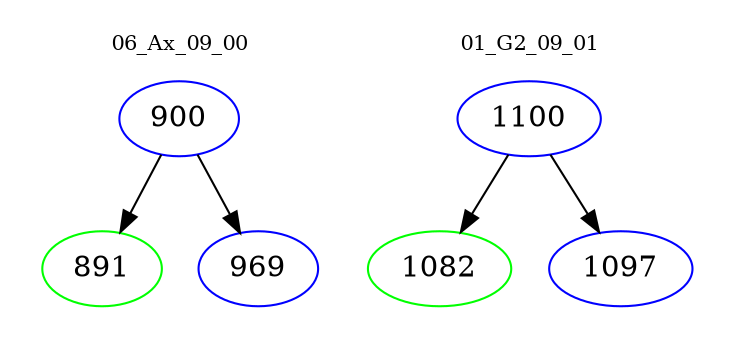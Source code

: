 digraph{
subgraph cluster_0 {
color = white
label = "06_Ax_09_00";
fontsize=10;
T0_900 [label="900", color="blue"]
T0_900 -> T0_891 [color="black"]
T0_891 [label="891", color="green"]
T0_900 -> T0_969 [color="black"]
T0_969 [label="969", color="blue"]
}
subgraph cluster_1 {
color = white
label = "01_G2_09_01";
fontsize=10;
T1_1100 [label="1100", color="blue"]
T1_1100 -> T1_1082 [color="black"]
T1_1082 [label="1082", color="green"]
T1_1100 -> T1_1097 [color="black"]
T1_1097 [label="1097", color="blue"]
}
}
